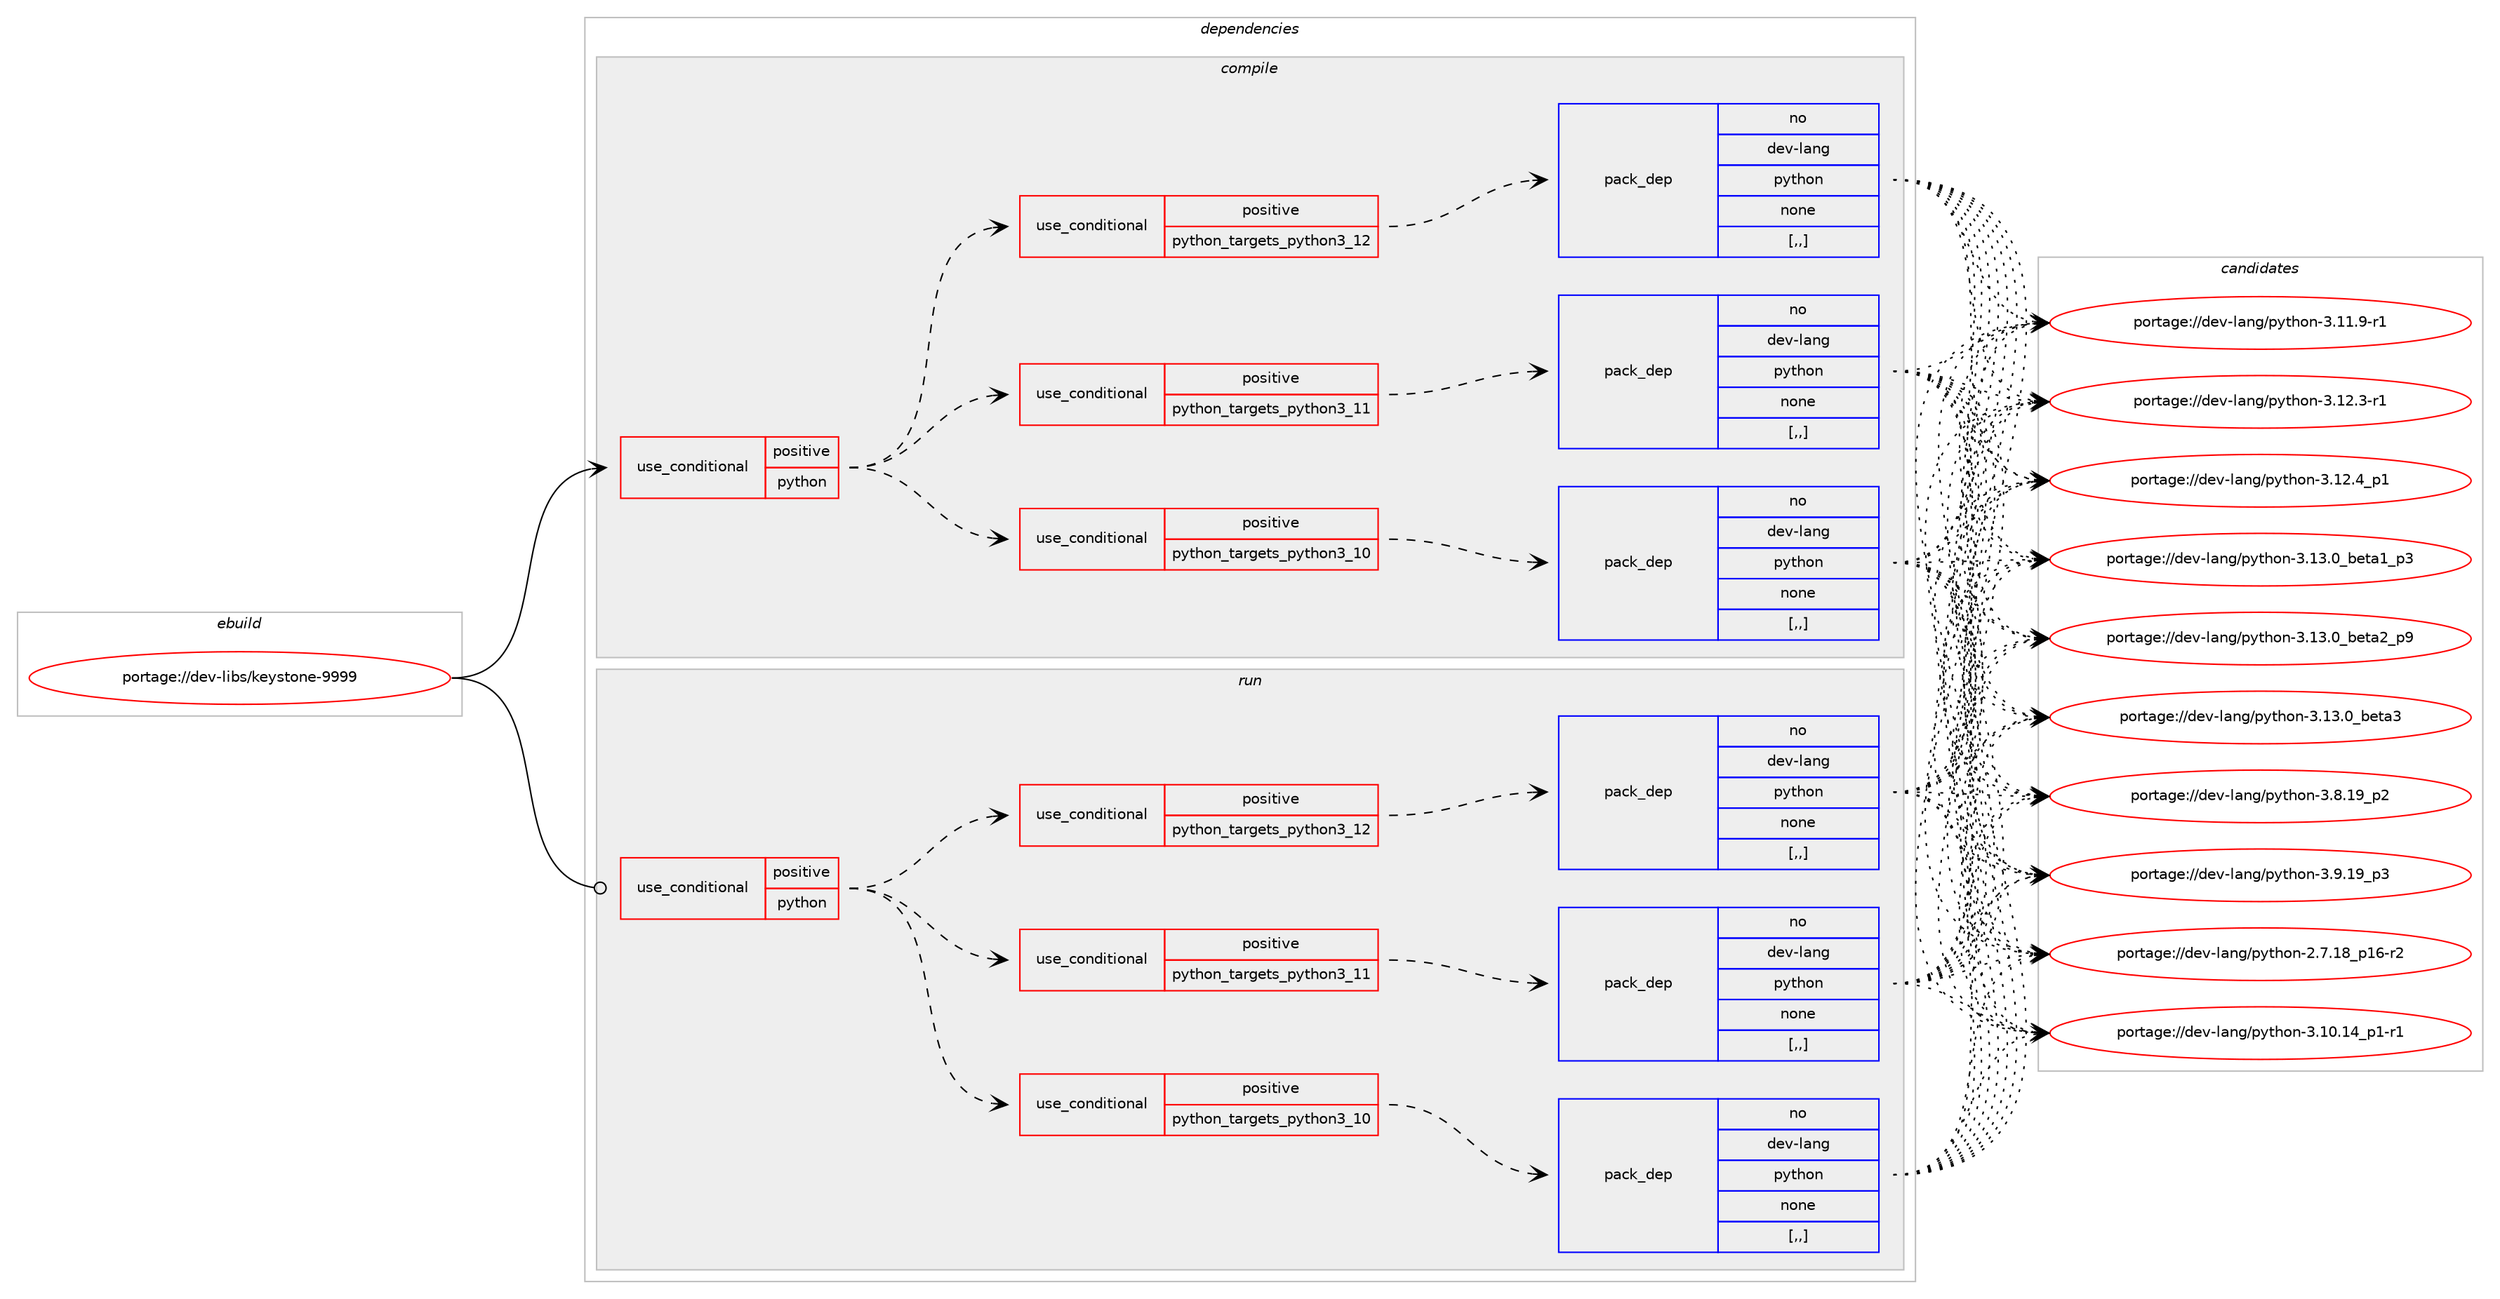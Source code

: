 digraph prolog {

# *************
# Graph options
# *************

newrank=true;
concentrate=true;
compound=true;
graph [rankdir=LR,fontname=Helvetica,fontsize=10,ranksep=1.5];#, ranksep=2.5, nodesep=0.2];
edge  [arrowhead=vee];
node  [fontname=Helvetica,fontsize=10];

# **********
# The ebuild
# **********

subgraph cluster_leftcol {
color=gray;
rank=same;
label=<<i>ebuild</i>>;
id [label="portage://dev-libs/keystone-9999", color=red, width=4, href="../dev-libs/keystone-9999.svg"];
}

# ****************
# The dependencies
# ****************

subgraph cluster_midcol {
color=gray;
label=<<i>dependencies</i>>;
subgraph cluster_compile {
fillcolor="#eeeeee";
style=filled;
label=<<i>compile</i>>;
subgraph cond25772 {
dependency106063 [label=<<TABLE BORDER="0" CELLBORDER="1" CELLSPACING="0" CELLPADDING="4"><TR><TD ROWSPAN="3" CELLPADDING="10">use_conditional</TD></TR><TR><TD>positive</TD></TR><TR><TD>python</TD></TR></TABLE>>, shape=none, color=red];
subgraph cond25773 {
dependency106064 [label=<<TABLE BORDER="0" CELLBORDER="1" CELLSPACING="0" CELLPADDING="4"><TR><TD ROWSPAN="3" CELLPADDING="10">use_conditional</TD></TR><TR><TD>positive</TD></TR><TR><TD>python_targets_python3_10</TD></TR></TABLE>>, shape=none, color=red];
subgraph pack79152 {
dependency106065 [label=<<TABLE BORDER="0" CELLBORDER="1" CELLSPACING="0" CELLPADDING="4" WIDTH="220"><TR><TD ROWSPAN="6" CELLPADDING="30">pack_dep</TD></TR><TR><TD WIDTH="110">no</TD></TR><TR><TD>dev-lang</TD></TR><TR><TD>python</TD></TR><TR><TD>none</TD></TR><TR><TD>[,,]</TD></TR></TABLE>>, shape=none, color=blue];
}
dependency106064:e -> dependency106065:w [weight=20,style="dashed",arrowhead="vee"];
}
dependency106063:e -> dependency106064:w [weight=20,style="dashed",arrowhead="vee"];
subgraph cond25774 {
dependency106066 [label=<<TABLE BORDER="0" CELLBORDER="1" CELLSPACING="0" CELLPADDING="4"><TR><TD ROWSPAN="3" CELLPADDING="10">use_conditional</TD></TR><TR><TD>positive</TD></TR><TR><TD>python_targets_python3_11</TD></TR></TABLE>>, shape=none, color=red];
subgraph pack79153 {
dependency106067 [label=<<TABLE BORDER="0" CELLBORDER="1" CELLSPACING="0" CELLPADDING="4" WIDTH="220"><TR><TD ROWSPAN="6" CELLPADDING="30">pack_dep</TD></TR><TR><TD WIDTH="110">no</TD></TR><TR><TD>dev-lang</TD></TR><TR><TD>python</TD></TR><TR><TD>none</TD></TR><TR><TD>[,,]</TD></TR></TABLE>>, shape=none, color=blue];
}
dependency106066:e -> dependency106067:w [weight=20,style="dashed",arrowhead="vee"];
}
dependency106063:e -> dependency106066:w [weight=20,style="dashed",arrowhead="vee"];
subgraph cond25775 {
dependency106068 [label=<<TABLE BORDER="0" CELLBORDER="1" CELLSPACING="0" CELLPADDING="4"><TR><TD ROWSPAN="3" CELLPADDING="10">use_conditional</TD></TR><TR><TD>positive</TD></TR><TR><TD>python_targets_python3_12</TD></TR></TABLE>>, shape=none, color=red];
subgraph pack79154 {
dependency106069 [label=<<TABLE BORDER="0" CELLBORDER="1" CELLSPACING="0" CELLPADDING="4" WIDTH="220"><TR><TD ROWSPAN="6" CELLPADDING="30">pack_dep</TD></TR><TR><TD WIDTH="110">no</TD></TR><TR><TD>dev-lang</TD></TR><TR><TD>python</TD></TR><TR><TD>none</TD></TR><TR><TD>[,,]</TD></TR></TABLE>>, shape=none, color=blue];
}
dependency106068:e -> dependency106069:w [weight=20,style="dashed",arrowhead="vee"];
}
dependency106063:e -> dependency106068:w [weight=20,style="dashed",arrowhead="vee"];
}
id:e -> dependency106063:w [weight=20,style="solid",arrowhead="vee"];
}
subgraph cluster_compileandrun {
fillcolor="#eeeeee";
style=filled;
label=<<i>compile and run</i>>;
}
subgraph cluster_run {
fillcolor="#eeeeee";
style=filled;
label=<<i>run</i>>;
subgraph cond25776 {
dependency106070 [label=<<TABLE BORDER="0" CELLBORDER="1" CELLSPACING="0" CELLPADDING="4"><TR><TD ROWSPAN="3" CELLPADDING="10">use_conditional</TD></TR><TR><TD>positive</TD></TR><TR><TD>python</TD></TR></TABLE>>, shape=none, color=red];
subgraph cond25777 {
dependency106071 [label=<<TABLE BORDER="0" CELLBORDER="1" CELLSPACING="0" CELLPADDING="4"><TR><TD ROWSPAN="3" CELLPADDING="10">use_conditional</TD></TR><TR><TD>positive</TD></TR><TR><TD>python_targets_python3_10</TD></TR></TABLE>>, shape=none, color=red];
subgraph pack79155 {
dependency106072 [label=<<TABLE BORDER="0" CELLBORDER="1" CELLSPACING="0" CELLPADDING="4" WIDTH="220"><TR><TD ROWSPAN="6" CELLPADDING="30">pack_dep</TD></TR><TR><TD WIDTH="110">no</TD></TR><TR><TD>dev-lang</TD></TR><TR><TD>python</TD></TR><TR><TD>none</TD></TR><TR><TD>[,,]</TD></TR></TABLE>>, shape=none, color=blue];
}
dependency106071:e -> dependency106072:w [weight=20,style="dashed",arrowhead="vee"];
}
dependency106070:e -> dependency106071:w [weight=20,style="dashed",arrowhead="vee"];
subgraph cond25778 {
dependency106073 [label=<<TABLE BORDER="0" CELLBORDER="1" CELLSPACING="0" CELLPADDING="4"><TR><TD ROWSPAN="3" CELLPADDING="10">use_conditional</TD></TR><TR><TD>positive</TD></TR><TR><TD>python_targets_python3_11</TD></TR></TABLE>>, shape=none, color=red];
subgraph pack79156 {
dependency106074 [label=<<TABLE BORDER="0" CELLBORDER="1" CELLSPACING="0" CELLPADDING="4" WIDTH="220"><TR><TD ROWSPAN="6" CELLPADDING="30">pack_dep</TD></TR><TR><TD WIDTH="110">no</TD></TR><TR><TD>dev-lang</TD></TR><TR><TD>python</TD></TR><TR><TD>none</TD></TR><TR><TD>[,,]</TD></TR></TABLE>>, shape=none, color=blue];
}
dependency106073:e -> dependency106074:w [weight=20,style="dashed",arrowhead="vee"];
}
dependency106070:e -> dependency106073:w [weight=20,style="dashed",arrowhead="vee"];
subgraph cond25779 {
dependency106075 [label=<<TABLE BORDER="0" CELLBORDER="1" CELLSPACING="0" CELLPADDING="4"><TR><TD ROWSPAN="3" CELLPADDING="10">use_conditional</TD></TR><TR><TD>positive</TD></TR><TR><TD>python_targets_python3_12</TD></TR></TABLE>>, shape=none, color=red];
subgraph pack79157 {
dependency106076 [label=<<TABLE BORDER="0" CELLBORDER="1" CELLSPACING="0" CELLPADDING="4" WIDTH="220"><TR><TD ROWSPAN="6" CELLPADDING="30">pack_dep</TD></TR><TR><TD WIDTH="110">no</TD></TR><TR><TD>dev-lang</TD></TR><TR><TD>python</TD></TR><TR><TD>none</TD></TR><TR><TD>[,,]</TD></TR></TABLE>>, shape=none, color=blue];
}
dependency106075:e -> dependency106076:w [weight=20,style="dashed",arrowhead="vee"];
}
dependency106070:e -> dependency106075:w [weight=20,style="dashed",arrowhead="vee"];
}
id:e -> dependency106070:w [weight=20,style="solid",arrowhead="odot"];
}
}

# **************
# The candidates
# **************

subgraph cluster_choices {
rank=same;
color=gray;
label=<<i>candidates</i>>;

subgraph choice79152 {
color=black;
nodesep=1;
choice100101118451089711010347112121116104111110455046554649569511249544511450 [label="portage://dev-lang/python-2.7.18_p16-r2", color=red, width=4,href="../dev-lang/python-2.7.18_p16-r2.svg"];
choice100101118451089711010347112121116104111110455146494846495295112494511449 [label="portage://dev-lang/python-3.10.14_p1-r1", color=red, width=4,href="../dev-lang/python-3.10.14_p1-r1.svg"];
choice100101118451089711010347112121116104111110455146494946574511449 [label="portage://dev-lang/python-3.11.9-r1", color=red, width=4,href="../dev-lang/python-3.11.9-r1.svg"];
choice100101118451089711010347112121116104111110455146495046514511449 [label="portage://dev-lang/python-3.12.3-r1", color=red, width=4,href="../dev-lang/python-3.12.3-r1.svg"];
choice100101118451089711010347112121116104111110455146495046529511249 [label="portage://dev-lang/python-3.12.4_p1", color=red, width=4,href="../dev-lang/python-3.12.4_p1.svg"];
choice10010111845108971101034711212111610411111045514649514648959810111697499511251 [label="portage://dev-lang/python-3.13.0_beta1_p3", color=red, width=4,href="../dev-lang/python-3.13.0_beta1_p3.svg"];
choice10010111845108971101034711212111610411111045514649514648959810111697509511257 [label="portage://dev-lang/python-3.13.0_beta2_p9", color=red, width=4,href="../dev-lang/python-3.13.0_beta2_p9.svg"];
choice1001011184510897110103471121211161041111104551464951464895981011169751 [label="portage://dev-lang/python-3.13.0_beta3", color=red, width=4,href="../dev-lang/python-3.13.0_beta3.svg"];
choice100101118451089711010347112121116104111110455146564649579511250 [label="portage://dev-lang/python-3.8.19_p2", color=red, width=4,href="../dev-lang/python-3.8.19_p2.svg"];
choice100101118451089711010347112121116104111110455146574649579511251 [label="portage://dev-lang/python-3.9.19_p3", color=red, width=4,href="../dev-lang/python-3.9.19_p3.svg"];
dependency106065:e -> choice100101118451089711010347112121116104111110455046554649569511249544511450:w [style=dotted,weight="100"];
dependency106065:e -> choice100101118451089711010347112121116104111110455146494846495295112494511449:w [style=dotted,weight="100"];
dependency106065:e -> choice100101118451089711010347112121116104111110455146494946574511449:w [style=dotted,weight="100"];
dependency106065:e -> choice100101118451089711010347112121116104111110455146495046514511449:w [style=dotted,weight="100"];
dependency106065:e -> choice100101118451089711010347112121116104111110455146495046529511249:w [style=dotted,weight="100"];
dependency106065:e -> choice10010111845108971101034711212111610411111045514649514648959810111697499511251:w [style=dotted,weight="100"];
dependency106065:e -> choice10010111845108971101034711212111610411111045514649514648959810111697509511257:w [style=dotted,weight="100"];
dependency106065:e -> choice1001011184510897110103471121211161041111104551464951464895981011169751:w [style=dotted,weight="100"];
dependency106065:e -> choice100101118451089711010347112121116104111110455146564649579511250:w [style=dotted,weight="100"];
dependency106065:e -> choice100101118451089711010347112121116104111110455146574649579511251:w [style=dotted,weight="100"];
}
subgraph choice79153 {
color=black;
nodesep=1;
choice100101118451089711010347112121116104111110455046554649569511249544511450 [label="portage://dev-lang/python-2.7.18_p16-r2", color=red, width=4,href="../dev-lang/python-2.7.18_p16-r2.svg"];
choice100101118451089711010347112121116104111110455146494846495295112494511449 [label="portage://dev-lang/python-3.10.14_p1-r1", color=red, width=4,href="../dev-lang/python-3.10.14_p1-r1.svg"];
choice100101118451089711010347112121116104111110455146494946574511449 [label="portage://dev-lang/python-3.11.9-r1", color=red, width=4,href="../dev-lang/python-3.11.9-r1.svg"];
choice100101118451089711010347112121116104111110455146495046514511449 [label="portage://dev-lang/python-3.12.3-r1", color=red, width=4,href="../dev-lang/python-3.12.3-r1.svg"];
choice100101118451089711010347112121116104111110455146495046529511249 [label="portage://dev-lang/python-3.12.4_p1", color=red, width=4,href="../dev-lang/python-3.12.4_p1.svg"];
choice10010111845108971101034711212111610411111045514649514648959810111697499511251 [label="portage://dev-lang/python-3.13.0_beta1_p3", color=red, width=4,href="../dev-lang/python-3.13.0_beta1_p3.svg"];
choice10010111845108971101034711212111610411111045514649514648959810111697509511257 [label="portage://dev-lang/python-3.13.0_beta2_p9", color=red, width=4,href="../dev-lang/python-3.13.0_beta2_p9.svg"];
choice1001011184510897110103471121211161041111104551464951464895981011169751 [label="portage://dev-lang/python-3.13.0_beta3", color=red, width=4,href="../dev-lang/python-3.13.0_beta3.svg"];
choice100101118451089711010347112121116104111110455146564649579511250 [label="portage://dev-lang/python-3.8.19_p2", color=red, width=4,href="../dev-lang/python-3.8.19_p2.svg"];
choice100101118451089711010347112121116104111110455146574649579511251 [label="portage://dev-lang/python-3.9.19_p3", color=red, width=4,href="../dev-lang/python-3.9.19_p3.svg"];
dependency106067:e -> choice100101118451089711010347112121116104111110455046554649569511249544511450:w [style=dotted,weight="100"];
dependency106067:e -> choice100101118451089711010347112121116104111110455146494846495295112494511449:w [style=dotted,weight="100"];
dependency106067:e -> choice100101118451089711010347112121116104111110455146494946574511449:w [style=dotted,weight="100"];
dependency106067:e -> choice100101118451089711010347112121116104111110455146495046514511449:w [style=dotted,weight="100"];
dependency106067:e -> choice100101118451089711010347112121116104111110455146495046529511249:w [style=dotted,weight="100"];
dependency106067:e -> choice10010111845108971101034711212111610411111045514649514648959810111697499511251:w [style=dotted,weight="100"];
dependency106067:e -> choice10010111845108971101034711212111610411111045514649514648959810111697509511257:w [style=dotted,weight="100"];
dependency106067:e -> choice1001011184510897110103471121211161041111104551464951464895981011169751:w [style=dotted,weight="100"];
dependency106067:e -> choice100101118451089711010347112121116104111110455146564649579511250:w [style=dotted,weight="100"];
dependency106067:e -> choice100101118451089711010347112121116104111110455146574649579511251:w [style=dotted,weight="100"];
}
subgraph choice79154 {
color=black;
nodesep=1;
choice100101118451089711010347112121116104111110455046554649569511249544511450 [label="portage://dev-lang/python-2.7.18_p16-r2", color=red, width=4,href="../dev-lang/python-2.7.18_p16-r2.svg"];
choice100101118451089711010347112121116104111110455146494846495295112494511449 [label="portage://dev-lang/python-3.10.14_p1-r1", color=red, width=4,href="../dev-lang/python-3.10.14_p1-r1.svg"];
choice100101118451089711010347112121116104111110455146494946574511449 [label="portage://dev-lang/python-3.11.9-r1", color=red, width=4,href="../dev-lang/python-3.11.9-r1.svg"];
choice100101118451089711010347112121116104111110455146495046514511449 [label="portage://dev-lang/python-3.12.3-r1", color=red, width=4,href="../dev-lang/python-3.12.3-r1.svg"];
choice100101118451089711010347112121116104111110455146495046529511249 [label="portage://dev-lang/python-3.12.4_p1", color=red, width=4,href="../dev-lang/python-3.12.4_p1.svg"];
choice10010111845108971101034711212111610411111045514649514648959810111697499511251 [label="portage://dev-lang/python-3.13.0_beta1_p3", color=red, width=4,href="../dev-lang/python-3.13.0_beta1_p3.svg"];
choice10010111845108971101034711212111610411111045514649514648959810111697509511257 [label="portage://dev-lang/python-3.13.0_beta2_p9", color=red, width=4,href="../dev-lang/python-3.13.0_beta2_p9.svg"];
choice1001011184510897110103471121211161041111104551464951464895981011169751 [label="portage://dev-lang/python-3.13.0_beta3", color=red, width=4,href="../dev-lang/python-3.13.0_beta3.svg"];
choice100101118451089711010347112121116104111110455146564649579511250 [label="portage://dev-lang/python-3.8.19_p2", color=red, width=4,href="../dev-lang/python-3.8.19_p2.svg"];
choice100101118451089711010347112121116104111110455146574649579511251 [label="portage://dev-lang/python-3.9.19_p3", color=red, width=4,href="../dev-lang/python-3.9.19_p3.svg"];
dependency106069:e -> choice100101118451089711010347112121116104111110455046554649569511249544511450:w [style=dotted,weight="100"];
dependency106069:e -> choice100101118451089711010347112121116104111110455146494846495295112494511449:w [style=dotted,weight="100"];
dependency106069:e -> choice100101118451089711010347112121116104111110455146494946574511449:w [style=dotted,weight="100"];
dependency106069:e -> choice100101118451089711010347112121116104111110455146495046514511449:w [style=dotted,weight="100"];
dependency106069:e -> choice100101118451089711010347112121116104111110455146495046529511249:w [style=dotted,weight="100"];
dependency106069:e -> choice10010111845108971101034711212111610411111045514649514648959810111697499511251:w [style=dotted,weight="100"];
dependency106069:e -> choice10010111845108971101034711212111610411111045514649514648959810111697509511257:w [style=dotted,weight="100"];
dependency106069:e -> choice1001011184510897110103471121211161041111104551464951464895981011169751:w [style=dotted,weight="100"];
dependency106069:e -> choice100101118451089711010347112121116104111110455146564649579511250:w [style=dotted,weight="100"];
dependency106069:e -> choice100101118451089711010347112121116104111110455146574649579511251:w [style=dotted,weight="100"];
}
subgraph choice79155 {
color=black;
nodesep=1;
choice100101118451089711010347112121116104111110455046554649569511249544511450 [label="portage://dev-lang/python-2.7.18_p16-r2", color=red, width=4,href="../dev-lang/python-2.7.18_p16-r2.svg"];
choice100101118451089711010347112121116104111110455146494846495295112494511449 [label="portage://dev-lang/python-3.10.14_p1-r1", color=red, width=4,href="../dev-lang/python-3.10.14_p1-r1.svg"];
choice100101118451089711010347112121116104111110455146494946574511449 [label="portage://dev-lang/python-3.11.9-r1", color=red, width=4,href="../dev-lang/python-3.11.9-r1.svg"];
choice100101118451089711010347112121116104111110455146495046514511449 [label="portage://dev-lang/python-3.12.3-r1", color=red, width=4,href="../dev-lang/python-3.12.3-r1.svg"];
choice100101118451089711010347112121116104111110455146495046529511249 [label="portage://dev-lang/python-3.12.4_p1", color=red, width=4,href="../dev-lang/python-3.12.4_p1.svg"];
choice10010111845108971101034711212111610411111045514649514648959810111697499511251 [label="portage://dev-lang/python-3.13.0_beta1_p3", color=red, width=4,href="../dev-lang/python-3.13.0_beta1_p3.svg"];
choice10010111845108971101034711212111610411111045514649514648959810111697509511257 [label="portage://dev-lang/python-3.13.0_beta2_p9", color=red, width=4,href="../dev-lang/python-3.13.0_beta2_p9.svg"];
choice1001011184510897110103471121211161041111104551464951464895981011169751 [label="portage://dev-lang/python-3.13.0_beta3", color=red, width=4,href="../dev-lang/python-3.13.0_beta3.svg"];
choice100101118451089711010347112121116104111110455146564649579511250 [label="portage://dev-lang/python-3.8.19_p2", color=red, width=4,href="../dev-lang/python-3.8.19_p2.svg"];
choice100101118451089711010347112121116104111110455146574649579511251 [label="portage://dev-lang/python-3.9.19_p3", color=red, width=4,href="../dev-lang/python-3.9.19_p3.svg"];
dependency106072:e -> choice100101118451089711010347112121116104111110455046554649569511249544511450:w [style=dotted,weight="100"];
dependency106072:e -> choice100101118451089711010347112121116104111110455146494846495295112494511449:w [style=dotted,weight="100"];
dependency106072:e -> choice100101118451089711010347112121116104111110455146494946574511449:w [style=dotted,weight="100"];
dependency106072:e -> choice100101118451089711010347112121116104111110455146495046514511449:w [style=dotted,weight="100"];
dependency106072:e -> choice100101118451089711010347112121116104111110455146495046529511249:w [style=dotted,weight="100"];
dependency106072:e -> choice10010111845108971101034711212111610411111045514649514648959810111697499511251:w [style=dotted,weight="100"];
dependency106072:e -> choice10010111845108971101034711212111610411111045514649514648959810111697509511257:w [style=dotted,weight="100"];
dependency106072:e -> choice1001011184510897110103471121211161041111104551464951464895981011169751:w [style=dotted,weight="100"];
dependency106072:e -> choice100101118451089711010347112121116104111110455146564649579511250:w [style=dotted,weight="100"];
dependency106072:e -> choice100101118451089711010347112121116104111110455146574649579511251:w [style=dotted,weight="100"];
}
subgraph choice79156 {
color=black;
nodesep=1;
choice100101118451089711010347112121116104111110455046554649569511249544511450 [label="portage://dev-lang/python-2.7.18_p16-r2", color=red, width=4,href="../dev-lang/python-2.7.18_p16-r2.svg"];
choice100101118451089711010347112121116104111110455146494846495295112494511449 [label="portage://dev-lang/python-3.10.14_p1-r1", color=red, width=4,href="../dev-lang/python-3.10.14_p1-r1.svg"];
choice100101118451089711010347112121116104111110455146494946574511449 [label="portage://dev-lang/python-3.11.9-r1", color=red, width=4,href="../dev-lang/python-3.11.9-r1.svg"];
choice100101118451089711010347112121116104111110455146495046514511449 [label="portage://dev-lang/python-3.12.3-r1", color=red, width=4,href="../dev-lang/python-3.12.3-r1.svg"];
choice100101118451089711010347112121116104111110455146495046529511249 [label="portage://dev-lang/python-3.12.4_p1", color=red, width=4,href="../dev-lang/python-3.12.4_p1.svg"];
choice10010111845108971101034711212111610411111045514649514648959810111697499511251 [label="portage://dev-lang/python-3.13.0_beta1_p3", color=red, width=4,href="../dev-lang/python-3.13.0_beta1_p3.svg"];
choice10010111845108971101034711212111610411111045514649514648959810111697509511257 [label="portage://dev-lang/python-3.13.0_beta2_p9", color=red, width=4,href="../dev-lang/python-3.13.0_beta2_p9.svg"];
choice1001011184510897110103471121211161041111104551464951464895981011169751 [label="portage://dev-lang/python-3.13.0_beta3", color=red, width=4,href="../dev-lang/python-3.13.0_beta3.svg"];
choice100101118451089711010347112121116104111110455146564649579511250 [label="portage://dev-lang/python-3.8.19_p2", color=red, width=4,href="../dev-lang/python-3.8.19_p2.svg"];
choice100101118451089711010347112121116104111110455146574649579511251 [label="portage://dev-lang/python-3.9.19_p3", color=red, width=4,href="../dev-lang/python-3.9.19_p3.svg"];
dependency106074:e -> choice100101118451089711010347112121116104111110455046554649569511249544511450:w [style=dotted,weight="100"];
dependency106074:e -> choice100101118451089711010347112121116104111110455146494846495295112494511449:w [style=dotted,weight="100"];
dependency106074:e -> choice100101118451089711010347112121116104111110455146494946574511449:w [style=dotted,weight="100"];
dependency106074:e -> choice100101118451089711010347112121116104111110455146495046514511449:w [style=dotted,weight="100"];
dependency106074:e -> choice100101118451089711010347112121116104111110455146495046529511249:w [style=dotted,weight="100"];
dependency106074:e -> choice10010111845108971101034711212111610411111045514649514648959810111697499511251:w [style=dotted,weight="100"];
dependency106074:e -> choice10010111845108971101034711212111610411111045514649514648959810111697509511257:w [style=dotted,weight="100"];
dependency106074:e -> choice1001011184510897110103471121211161041111104551464951464895981011169751:w [style=dotted,weight="100"];
dependency106074:e -> choice100101118451089711010347112121116104111110455146564649579511250:w [style=dotted,weight="100"];
dependency106074:e -> choice100101118451089711010347112121116104111110455146574649579511251:w [style=dotted,weight="100"];
}
subgraph choice79157 {
color=black;
nodesep=1;
choice100101118451089711010347112121116104111110455046554649569511249544511450 [label="portage://dev-lang/python-2.7.18_p16-r2", color=red, width=4,href="../dev-lang/python-2.7.18_p16-r2.svg"];
choice100101118451089711010347112121116104111110455146494846495295112494511449 [label="portage://dev-lang/python-3.10.14_p1-r1", color=red, width=4,href="../dev-lang/python-3.10.14_p1-r1.svg"];
choice100101118451089711010347112121116104111110455146494946574511449 [label="portage://dev-lang/python-3.11.9-r1", color=red, width=4,href="../dev-lang/python-3.11.9-r1.svg"];
choice100101118451089711010347112121116104111110455146495046514511449 [label="portage://dev-lang/python-3.12.3-r1", color=red, width=4,href="../dev-lang/python-3.12.3-r1.svg"];
choice100101118451089711010347112121116104111110455146495046529511249 [label="portage://dev-lang/python-3.12.4_p1", color=red, width=4,href="../dev-lang/python-3.12.4_p1.svg"];
choice10010111845108971101034711212111610411111045514649514648959810111697499511251 [label="portage://dev-lang/python-3.13.0_beta1_p3", color=red, width=4,href="../dev-lang/python-3.13.0_beta1_p3.svg"];
choice10010111845108971101034711212111610411111045514649514648959810111697509511257 [label="portage://dev-lang/python-3.13.0_beta2_p9", color=red, width=4,href="../dev-lang/python-3.13.0_beta2_p9.svg"];
choice1001011184510897110103471121211161041111104551464951464895981011169751 [label="portage://dev-lang/python-3.13.0_beta3", color=red, width=4,href="../dev-lang/python-3.13.0_beta3.svg"];
choice100101118451089711010347112121116104111110455146564649579511250 [label="portage://dev-lang/python-3.8.19_p2", color=red, width=4,href="../dev-lang/python-3.8.19_p2.svg"];
choice100101118451089711010347112121116104111110455146574649579511251 [label="portage://dev-lang/python-3.9.19_p3", color=red, width=4,href="../dev-lang/python-3.9.19_p3.svg"];
dependency106076:e -> choice100101118451089711010347112121116104111110455046554649569511249544511450:w [style=dotted,weight="100"];
dependency106076:e -> choice100101118451089711010347112121116104111110455146494846495295112494511449:w [style=dotted,weight="100"];
dependency106076:e -> choice100101118451089711010347112121116104111110455146494946574511449:w [style=dotted,weight="100"];
dependency106076:e -> choice100101118451089711010347112121116104111110455146495046514511449:w [style=dotted,weight="100"];
dependency106076:e -> choice100101118451089711010347112121116104111110455146495046529511249:w [style=dotted,weight="100"];
dependency106076:e -> choice10010111845108971101034711212111610411111045514649514648959810111697499511251:w [style=dotted,weight="100"];
dependency106076:e -> choice10010111845108971101034711212111610411111045514649514648959810111697509511257:w [style=dotted,weight="100"];
dependency106076:e -> choice1001011184510897110103471121211161041111104551464951464895981011169751:w [style=dotted,weight="100"];
dependency106076:e -> choice100101118451089711010347112121116104111110455146564649579511250:w [style=dotted,weight="100"];
dependency106076:e -> choice100101118451089711010347112121116104111110455146574649579511251:w [style=dotted,weight="100"];
}
}

}
